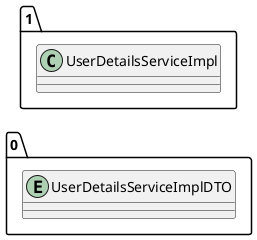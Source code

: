 @startuml 
allow_mixing
left to right direction
package "0"{
entity UserDetailsServiceImplDTO

}
package "1"{
class UserDetailsServiceImpl
}
@enduml